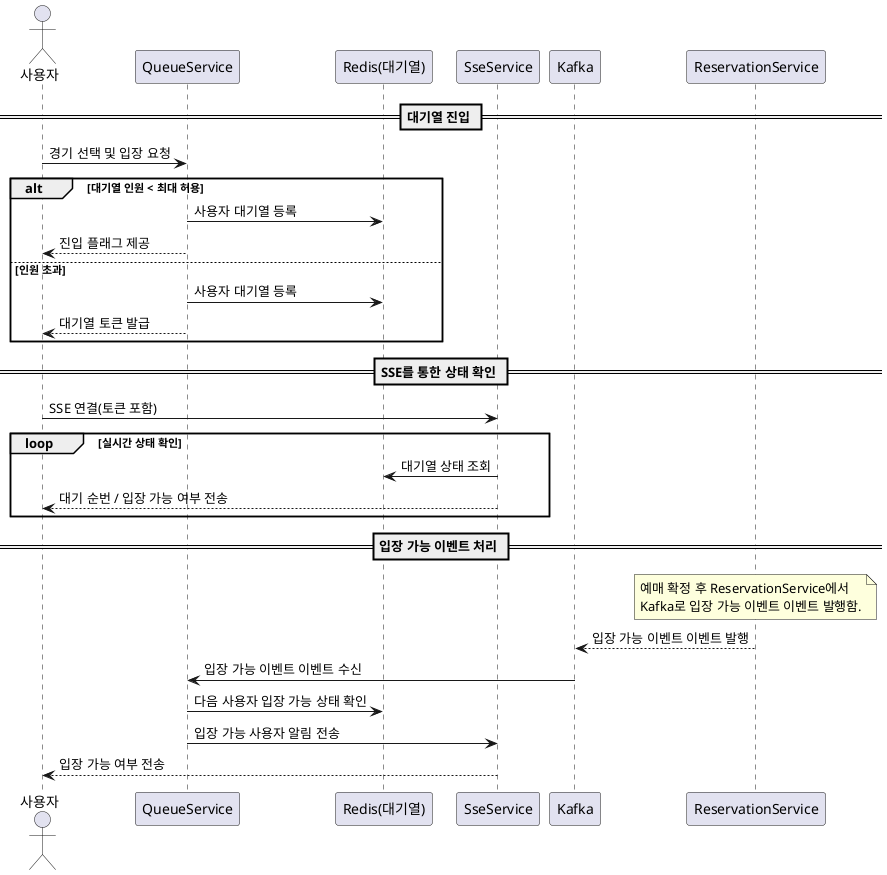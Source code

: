 @startuml
'https://plantuml.com/sequence-diagram

actor 사용자
participant "QueueService" as queueService
participant "Redis(대기열)" as redis
participant "SseService" as sseService
participant "Kafka" as kafka
participant "ReservationService" as reservationService

== 대기열 진입 ==
사용자 -> queueService : 경기 선택 및 입장 요청

alt 대기열 인원 < 최대 허용
    queueService -> redis : 사용자 대기열 등록
    queueService --> 사용자 : 진입 플래그 제공
else 인원 초과
    queueService -> redis : 사용자 대기열 등록
    queueService --> 사용자 : 대기열 토큰 발급
end

== SSE를 통한 상태 확인 ==
사용자 -> sseService : SSE 연결(토큰 포함)
loop 실시간 상태 확인
    sseService -> redis : 대기열 상태 조회
    sseService --> 사용자 : 대기 순번 / 입장 가능 여부 전송
end

== 입장 가능 이벤트 처리 ==
note over reservationService
예매 확정 후 ReservationService에서
Kafka로 입장 가능 이벤트 이벤트 발행함.
end note

reservationService --> kafka : 입장 가능 이벤트 이벤트 발행

queueService <- kafka : 입장 가능 이벤트 이벤트 수신
queueService -> redis : 다음 사용자 입장 가능 상태 확인
queueService -> sseService : 입장 가능 사용자 알림 전송
sseService --> 사용자 : 입장 가능 여부 전송
@enduml
